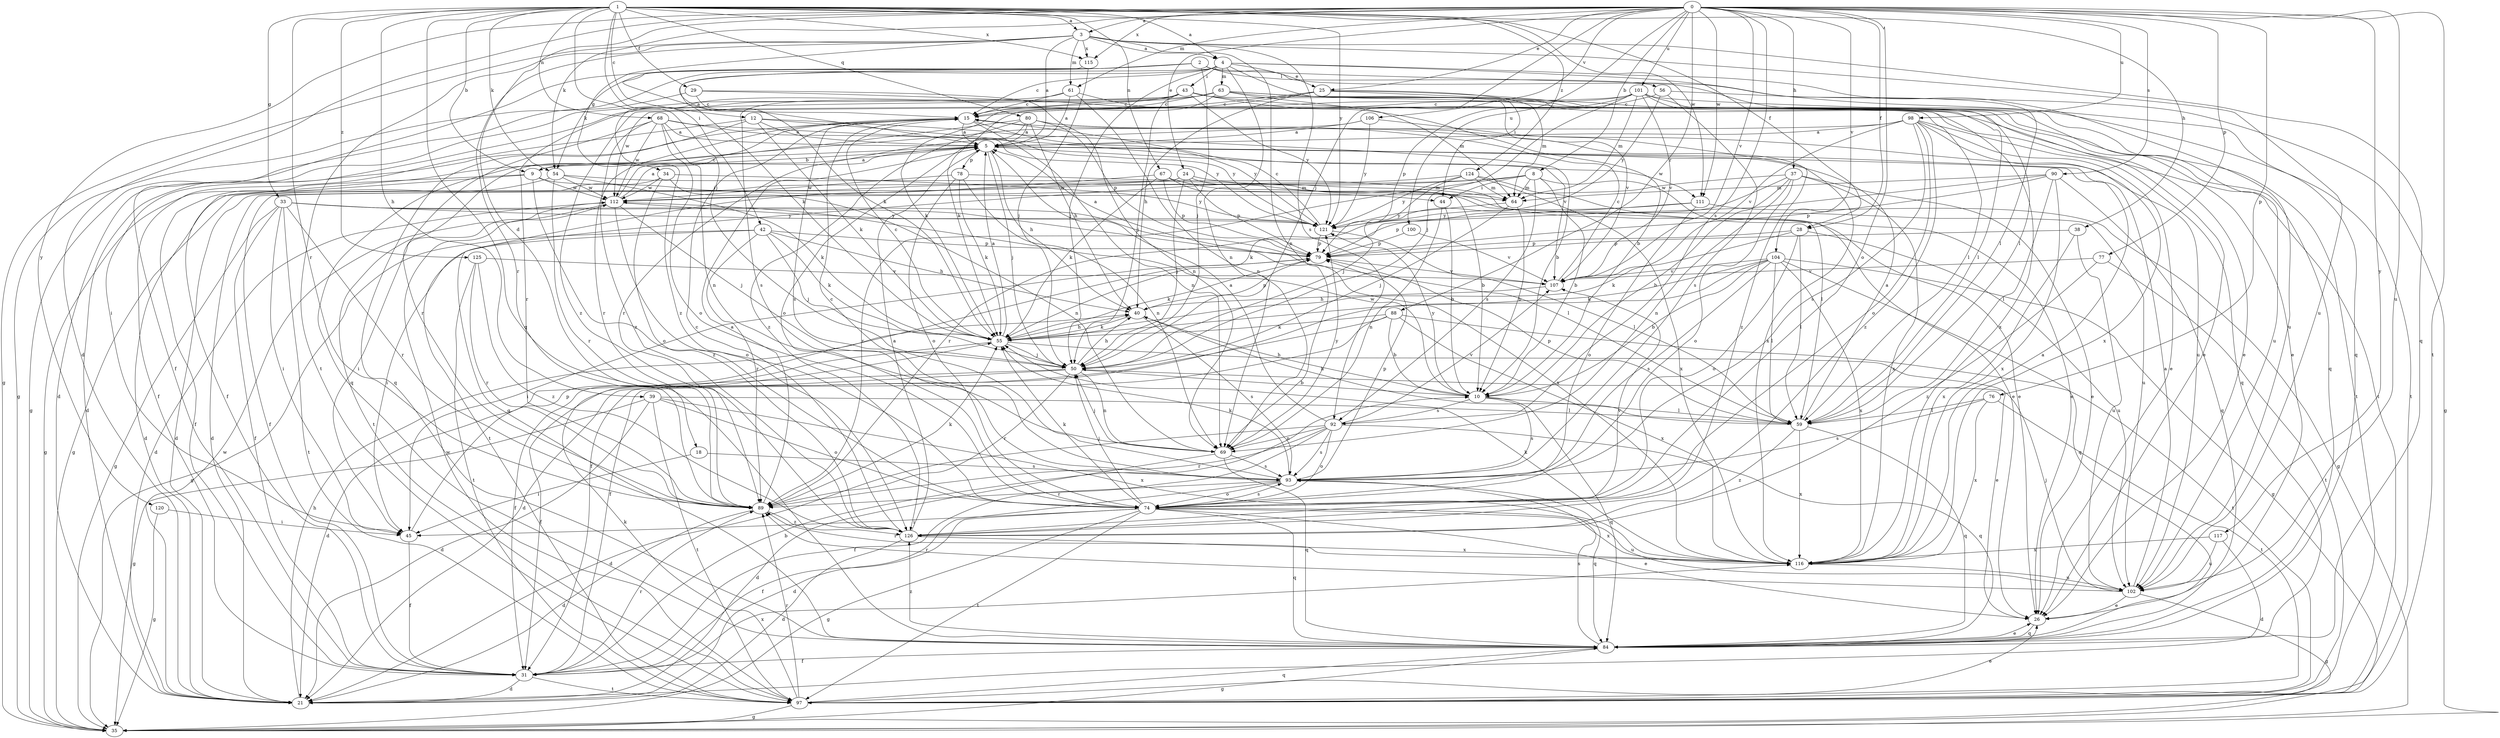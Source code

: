 strict digraph  {
0;
1;
2;
3;
4;
5;
8;
9;
10;
12;
15;
18;
21;
24;
25;
26;
28;
29;
31;
33;
34;
35;
37;
38;
39;
40;
42;
43;
44;
45;
50;
54;
55;
56;
59;
61;
63;
64;
67;
68;
69;
74;
76;
77;
78;
79;
80;
84;
88;
89;
90;
92;
93;
97;
98;
100;
101;
102;
104;
106;
107;
111;
112;
115;
116;
117;
120;
121;
124;
125;
126;
0 -> 3  [label=a];
0 -> 8  [label=b];
0 -> 18  [label=d];
0 -> 21  [label=d];
0 -> 24  [label=e];
0 -> 25  [label=e];
0 -> 28  [label=f];
0 -> 37  [label=h];
0 -> 50  [label=j];
0 -> 54  [label=k];
0 -> 61  [label=m];
0 -> 74  [label=o];
0 -> 76  [label=p];
0 -> 77  [label=p];
0 -> 88  [label=r];
0 -> 90  [label=s];
0 -> 92  [label=s];
0 -> 97  [label=t];
0 -> 98  [label=u];
0 -> 100  [label=u];
0 -> 101  [label=u];
0 -> 102  [label=u];
0 -> 104  [label=v];
0 -> 106  [label=v];
0 -> 107  [label=v];
0 -> 111  [label=w];
0 -> 115  [label=x];
0 -> 117  [label=y];
0 -> 120  [label=y];
1 -> 3  [label=a];
1 -> 4  [label=a];
1 -> 9  [label=b];
1 -> 12  [label=c];
1 -> 28  [label=f];
1 -> 29  [label=f];
1 -> 33  [label=g];
1 -> 38  [label=h];
1 -> 39  [label=h];
1 -> 42  [label=i];
1 -> 50  [label=j];
1 -> 54  [label=k];
1 -> 67  [label=n];
1 -> 68  [label=n];
1 -> 80  [label=q];
1 -> 84  [label=q];
1 -> 89  [label=r];
1 -> 111  [label=w];
1 -> 115  [label=x];
1 -> 121  [label=y];
1 -> 124  [label=z];
1 -> 125  [label=z];
2 -> 31  [label=f];
2 -> 50  [label=j];
2 -> 54  [label=k];
2 -> 55  [label=k];
2 -> 56  [label=l];
2 -> 59  [label=l];
2 -> 84  [label=q];
3 -> 4  [label=a];
3 -> 5  [label=a];
3 -> 34  [label=g];
3 -> 35  [label=g];
3 -> 61  [label=m];
3 -> 69  [label=n];
3 -> 84  [label=q];
3 -> 89  [label=r];
3 -> 92  [label=s];
3 -> 97  [label=t];
3 -> 102  [label=u];
3 -> 115  [label=x];
4 -> 15  [label=c];
4 -> 25  [label=e];
4 -> 35  [label=g];
4 -> 43  [label=i];
4 -> 44  [label=i];
4 -> 50  [label=j];
4 -> 55  [label=k];
4 -> 59  [label=l];
4 -> 63  [label=m];
4 -> 69  [label=n];
4 -> 102  [label=u];
5 -> 9  [label=b];
5 -> 40  [label=h];
5 -> 50  [label=j];
5 -> 78  [label=p];
5 -> 97  [label=t];
5 -> 111  [label=w];
8 -> 10  [label=b];
8 -> 21  [label=d];
8 -> 26  [label=e];
8 -> 31  [label=f];
8 -> 44  [label=i];
8 -> 64  [label=m];
8 -> 89  [label=r];
8 -> 92  [label=s];
9 -> 5  [label=a];
9 -> 31  [label=f];
9 -> 35  [label=g];
9 -> 44  [label=i];
9 -> 74  [label=o];
9 -> 112  [label=w];
10 -> 40  [label=h];
10 -> 59  [label=l];
10 -> 84  [label=q];
10 -> 92  [label=s];
10 -> 93  [label=s];
10 -> 112  [label=w];
10 -> 121  [label=y];
12 -> 5  [label=a];
12 -> 10  [label=b];
12 -> 31  [label=f];
12 -> 55  [label=k];
12 -> 84  [label=q];
12 -> 121  [label=y];
15 -> 5  [label=a];
15 -> 21  [label=d];
15 -> 69  [label=n];
15 -> 89  [label=r];
15 -> 93  [label=s];
15 -> 121  [label=y];
18 -> 45  [label=i];
18 -> 93  [label=s];
21 -> 40  [label=h];
21 -> 112  [label=w];
24 -> 21  [label=d];
24 -> 50  [label=j];
24 -> 59  [label=l];
24 -> 64  [label=m];
24 -> 79  [label=p];
24 -> 112  [label=w];
25 -> 15  [label=c];
25 -> 40  [label=h];
25 -> 55  [label=k];
25 -> 64  [label=m];
25 -> 84  [label=q];
25 -> 97  [label=t];
26 -> 84  [label=q];
28 -> 55  [label=k];
28 -> 59  [label=l];
28 -> 74  [label=o];
28 -> 79  [label=p];
28 -> 102  [label=u];
29 -> 15  [label=c];
29 -> 35  [label=g];
29 -> 59  [label=l];
29 -> 69  [label=n];
31 -> 10  [label=b];
31 -> 21  [label=d];
31 -> 89  [label=r];
31 -> 97  [label=t];
31 -> 116  [label=x];
33 -> 31  [label=f];
33 -> 35  [label=g];
33 -> 45  [label=i];
33 -> 59  [label=l];
33 -> 89  [label=r];
33 -> 97  [label=t];
33 -> 116  [label=x];
33 -> 121  [label=y];
34 -> 35  [label=g];
34 -> 69  [label=n];
34 -> 112  [label=w];
34 -> 121  [label=y];
34 -> 126  [label=z];
37 -> 10  [label=b];
37 -> 26  [label=e];
37 -> 69  [label=n];
37 -> 74  [label=o];
37 -> 89  [label=r];
37 -> 112  [label=w];
37 -> 116  [label=x];
38 -> 79  [label=p];
38 -> 102  [label=u];
38 -> 116  [label=x];
39 -> 21  [label=d];
39 -> 35  [label=g];
39 -> 59  [label=l];
39 -> 74  [label=o];
39 -> 97  [label=t];
39 -> 116  [label=x];
40 -> 55  [label=k];
40 -> 79  [label=p];
40 -> 93  [label=s];
42 -> 35  [label=g];
42 -> 40  [label=h];
42 -> 45  [label=i];
42 -> 50  [label=j];
42 -> 55  [label=k];
42 -> 79  [label=p];
42 -> 89  [label=r];
43 -> 10  [label=b];
43 -> 15  [label=c];
43 -> 21  [label=d];
43 -> 26  [label=e];
43 -> 50  [label=j];
43 -> 89  [label=r];
43 -> 93  [label=s];
43 -> 116  [label=x];
43 -> 121  [label=y];
44 -> 10  [label=b];
44 -> 69  [label=n];
45 -> 31  [label=f];
45 -> 79  [label=p];
50 -> 10  [label=b];
50 -> 21  [label=d];
50 -> 31  [label=f];
50 -> 40  [label=h];
50 -> 69  [label=n];
50 -> 89  [label=r];
54 -> 21  [label=d];
54 -> 26  [label=e];
54 -> 55  [label=k];
54 -> 89  [label=r];
54 -> 112  [label=w];
55 -> 5  [label=a];
55 -> 15  [label=c];
55 -> 26  [label=e];
55 -> 31  [label=f];
55 -> 40  [label=h];
55 -> 50  [label=j];
56 -> 15  [label=c];
56 -> 35  [label=g];
56 -> 93  [label=s];
56 -> 121  [label=y];
59 -> 5  [label=a];
59 -> 40  [label=h];
59 -> 79  [label=p];
59 -> 84  [label=q];
59 -> 116  [label=x];
59 -> 126  [label=z];
61 -> 5  [label=a];
61 -> 15  [label=c];
61 -> 69  [label=n];
61 -> 97  [label=t];
61 -> 126  [label=z];
63 -> 15  [label=c];
63 -> 26  [label=e];
63 -> 45  [label=i];
63 -> 55  [label=k];
63 -> 59  [label=l];
63 -> 64  [label=m];
63 -> 107  [label=v];
63 -> 126  [label=z];
64 -> 10  [label=b];
64 -> 50  [label=j];
64 -> 121  [label=y];
67 -> 10  [label=b];
67 -> 55  [label=k];
67 -> 64  [label=m];
67 -> 79  [label=p];
67 -> 84  [label=q];
68 -> 5  [label=a];
68 -> 69  [label=n];
68 -> 74  [label=o];
68 -> 89  [label=r];
68 -> 107  [label=v];
68 -> 112  [label=w];
68 -> 121  [label=y];
68 -> 126  [label=z];
69 -> 21  [label=d];
69 -> 50  [label=j];
69 -> 84  [label=q];
69 -> 93  [label=s];
69 -> 121  [label=y];
74 -> 26  [label=e];
74 -> 31  [label=f];
74 -> 35  [label=g];
74 -> 45  [label=i];
74 -> 50  [label=j];
74 -> 55  [label=k];
74 -> 84  [label=q];
74 -> 93  [label=s];
74 -> 97  [label=t];
74 -> 102  [label=u];
74 -> 116  [label=x];
76 -> 59  [label=l];
76 -> 93  [label=s];
76 -> 97  [label=t];
76 -> 116  [label=x];
77 -> 97  [label=t];
77 -> 107  [label=v];
77 -> 126  [label=z];
78 -> 55  [label=k];
78 -> 69  [label=n];
78 -> 74  [label=o];
78 -> 102  [label=u];
78 -> 112  [label=w];
79 -> 5  [label=a];
79 -> 45  [label=i];
79 -> 55  [label=k];
79 -> 107  [label=v];
80 -> 5  [label=a];
80 -> 40  [label=h];
80 -> 74  [label=o];
80 -> 79  [label=p];
80 -> 84  [label=q];
80 -> 102  [label=u];
80 -> 116  [label=x];
80 -> 126  [label=z];
84 -> 26  [label=e];
84 -> 31  [label=f];
84 -> 35  [label=g];
84 -> 93  [label=s];
84 -> 126  [label=z];
88 -> 10  [label=b];
88 -> 21  [label=d];
88 -> 31  [label=f];
88 -> 55  [label=k];
88 -> 97  [label=t];
88 -> 116  [label=x];
89 -> 5  [label=a];
89 -> 21  [label=d];
89 -> 55  [label=k];
89 -> 126  [label=z];
90 -> 55  [label=k];
90 -> 59  [label=l];
90 -> 64  [label=m];
90 -> 79  [label=p];
90 -> 84  [label=q];
90 -> 116  [label=x];
92 -> 5  [label=a];
92 -> 21  [label=d];
92 -> 31  [label=f];
92 -> 69  [label=n];
92 -> 74  [label=o];
92 -> 84  [label=q];
92 -> 89  [label=r];
92 -> 93  [label=s];
92 -> 107  [label=v];
93 -> 15  [label=c];
93 -> 21  [label=d];
93 -> 55  [label=k];
93 -> 74  [label=o];
93 -> 79  [label=p];
93 -> 84  [label=q];
93 -> 89  [label=r];
97 -> 26  [label=e];
97 -> 35  [label=g];
97 -> 55  [label=k];
97 -> 84  [label=q];
97 -> 89  [label=r];
97 -> 112  [label=w];
98 -> 5  [label=a];
98 -> 26  [label=e];
98 -> 31  [label=f];
98 -> 74  [label=o];
98 -> 84  [label=q];
98 -> 93  [label=s];
98 -> 107  [label=v];
98 -> 116  [label=x];
98 -> 126  [label=z];
100 -> 79  [label=p];
100 -> 107  [label=v];
101 -> 15  [label=c];
101 -> 26  [label=e];
101 -> 50  [label=j];
101 -> 64  [label=m];
101 -> 79  [label=p];
101 -> 97  [label=t];
101 -> 102  [label=u];
101 -> 107  [label=v];
101 -> 112  [label=w];
102 -> 5  [label=a];
102 -> 26  [label=e];
102 -> 35  [label=g];
102 -> 50  [label=j];
102 -> 89  [label=r];
104 -> 10  [label=b];
104 -> 31  [label=f];
104 -> 35  [label=g];
104 -> 55  [label=k];
104 -> 59  [label=l];
104 -> 84  [label=q];
104 -> 93  [label=s];
104 -> 107  [label=v];
104 -> 116  [label=x];
106 -> 5  [label=a];
106 -> 89  [label=r];
106 -> 121  [label=y];
106 -> 126  [label=z];
107 -> 15  [label=c];
107 -> 40  [label=h];
111 -> 35  [label=g];
111 -> 74  [label=o];
111 -> 79  [label=p];
111 -> 121  [label=y];
112 -> 5  [label=a];
112 -> 15  [label=c];
112 -> 21  [label=d];
112 -> 45  [label=i];
112 -> 50  [label=j];
112 -> 74  [label=o];
112 -> 121  [label=y];
115 -> 5  [label=a];
115 -> 50  [label=j];
116 -> 5  [label=a];
116 -> 55  [label=k];
116 -> 89  [label=r];
116 -> 102  [label=u];
117 -> 21  [label=d];
117 -> 102  [label=u];
117 -> 116  [label=x];
120 -> 35  [label=g];
120 -> 45  [label=i];
121 -> 15  [label=c];
121 -> 59  [label=l];
121 -> 79  [label=p];
124 -> 26  [label=e];
124 -> 50  [label=j];
124 -> 64  [label=m];
124 -> 97  [label=t];
124 -> 116  [label=x];
124 -> 121  [label=y];
125 -> 89  [label=r];
125 -> 97  [label=t];
125 -> 107  [label=v];
125 -> 126  [label=z];
126 -> 5  [label=a];
126 -> 15  [label=c];
126 -> 21  [label=d];
126 -> 107  [label=v];
126 -> 116  [label=x];
}
